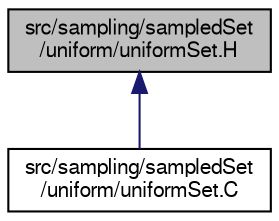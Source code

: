 digraph "src/sampling/sampledSet/uniform/uniformSet.H"
{
  bgcolor="transparent";
  edge [fontname="FreeSans",fontsize="10",labelfontname="FreeSans",labelfontsize="10"];
  node [fontname="FreeSans",fontsize="10",shape=record];
  Node299 [label="src/sampling/sampledSet\l/uniform/uniformSet.H",height=0.2,width=0.4,color="black", fillcolor="grey75", style="filled", fontcolor="black"];
  Node299 -> Node300 [dir="back",color="midnightblue",fontsize="10",style="solid",fontname="FreeSans"];
  Node300 [label="src/sampling/sampledSet\l/uniform/uniformSet.C",height=0.2,width=0.4,color="black",URL="$a14687.html"];
}
